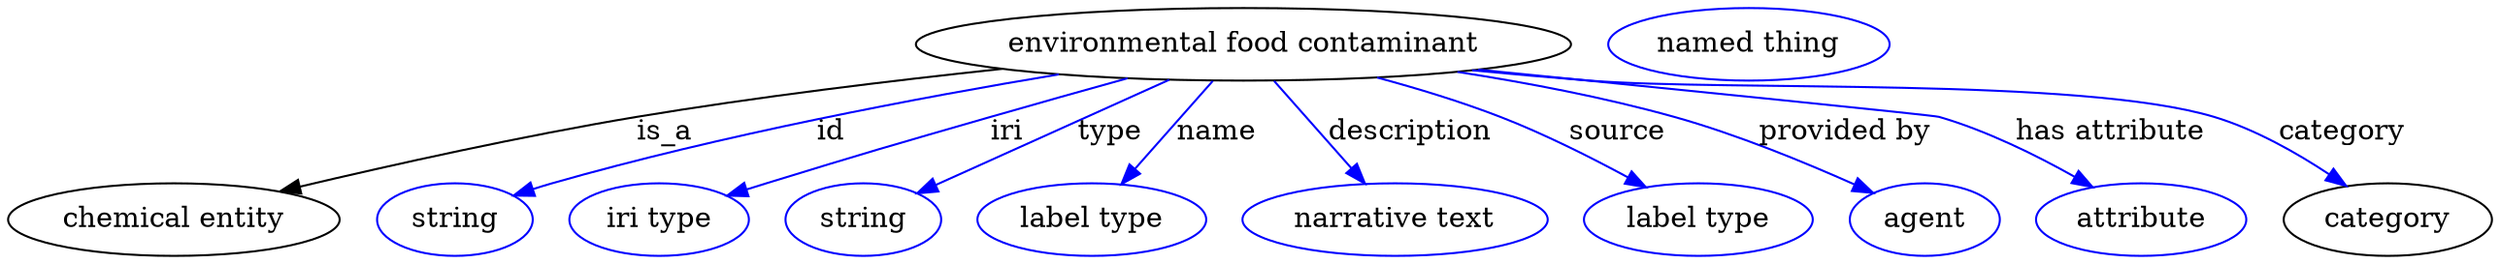 digraph {
	graph [bb="0,0,1226.2,123"];
	node [label="\N"];
	"environmental food contaminant"	[height=0.5,
		label="environmental food contaminant",
		pos="609.89,105",
		width=4.4954];
	"chemical entity"	[height=0.5,
		pos="81.893,18",
		width=2.2748];
	"environmental food contaminant" -> "chemical entity"	[label=is_a,
		lp="323.89,61.5",
		pos="e,134.13,32.011 490.52,92.835 435.37,86.97 369.11,78.922 309.89,69 253.3,59.517 189.55,45.226 143.88,34.348"];
	id	[color=blue,
		height=0.5,
		label=string,
		pos="219.89,18",
		width=1.0652];
	"environmental food contaminant" -> id	[color=blue,
		label=id,
		lp="405.89,61.5",
		pos="e,248.9,29.922 518.92,90.101 449.44,78.483 351.71,59.962 267.89,36 264.79,35.113 261.6,34.133 258.4,33.106",
		style=solid];
	iri	[color=blue,
		height=0.5,
		label="iri type",
		pos="320.89,18",
		width=1.2277];
	"environmental food contaminant" -> iri	[color=blue,
		label=iri,
		lp="492.89,61.5",
		pos="e,354.57,29.681 552.27,88.104 531.06,82.191 506.86,75.37 484.89,69 435.87,54.785 423.68,50.997 374.89,36 371.4,34.926 367.78,33.805 \
364.15,32.674",
		style=solid];
	type	[color=blue,
		height=0.5,
		label=string,
		pos="421.89,18",
		width=1.0652];
	"environmental food contaminant" -> type	[color=blue,
		label=type,
		lp="543.89,61.5",
		pos="e,448.48,31.023 573.2,87.409 539.84,72.327 490.91,50.204 457.8,35.234",
		style=solid];
	name	[color=blue,
		height=0.5,
		label="label type",
		pos="534.89,18",
		width=1.5707];
	"environmental food contaminant" -> name	[color=blue,
		label=name,
		lp="596.89,61.5",
		pos="e,549.54,35.597 594.72,86.799 583.69,74.309 568.63,57.236 556.38,43.348",
		style=solid];
	description	[color=blue,
		height=0.5,
		label="narrative text",
		pos="684.89,18",
		width=2.0943];
	"environmental food contaminant" -> description	[color=blue,
		label=description,
		lp="692.39,61.5",
		pos="e,669.99,35.885 625.07,86.799 636.02,74.39 650.96,57.458 663.17,43.618",
		style=solid];
	source	[color=blue,
		height=0.5,
		label="label type",
		pos="834.89,18",
		width=1.5707];
	"environmental food contaminant" -> source	[color=blue,
		label=source,
		lp="794.89,61.5",
		pos="e,808.94,34.075 675.98,88.511 695.84,83.133 717.49,76.533 736.89,69 758.52,60.602 781.69,48.916 800.07,38.953",
		style=solid];
	"provided by"	[color=blue,
		height=0.5,
		label=agent,
		pos="946.89,18",
		width=1.0291];
	"environmental food contaminant" -> "provided by"	[color=blue,
		label="provided by",
		lp="907.39,61.5",
		pos="e,921.35,31.24 715.72,91.318 750.24,85.935 788.52,78.627 822.89,69 853.87,60.323 887.65,46.386 912.12,35.427",
		style=solid];
	"has attribute"	[color=blue,
		height=0.5,
		label=attribute,
		pos="1053.9,18",
		width=1.4443];
	"environmental food contaminant" -> "has attribute"	[color=blue,
		label="has attribute",
		lp="1038.9,61.5",
		pos="e,1029.8,34.148 725.71,92.337 825.05,82.316 952.49,69.408 953.89,69 977.44,62.164 1002.1,49.899 1021,39.228",
		style=solid];
	category	[height=0.5,
		pos="1174.9,18",
		width=1.4263];
	"environmental food contaminant" -> category	[color=blue,
		label=category,
		lp="1153.4,61.5",
		pos="e,1154.5,34.738 722.77,92.047 741.82,90.22 761.41,88.46 779.89,87 848.68,81.566 1023.9,89.053 1089.9,69 1110.1,62.871 1130.5,51.063 \
1146.3,40.46",
		style=solid];
	"named thing_category"	[color=blue,
		height=0.5,
		label="named thing",
		pos="858.89,105",
		width=1.9318];
}

